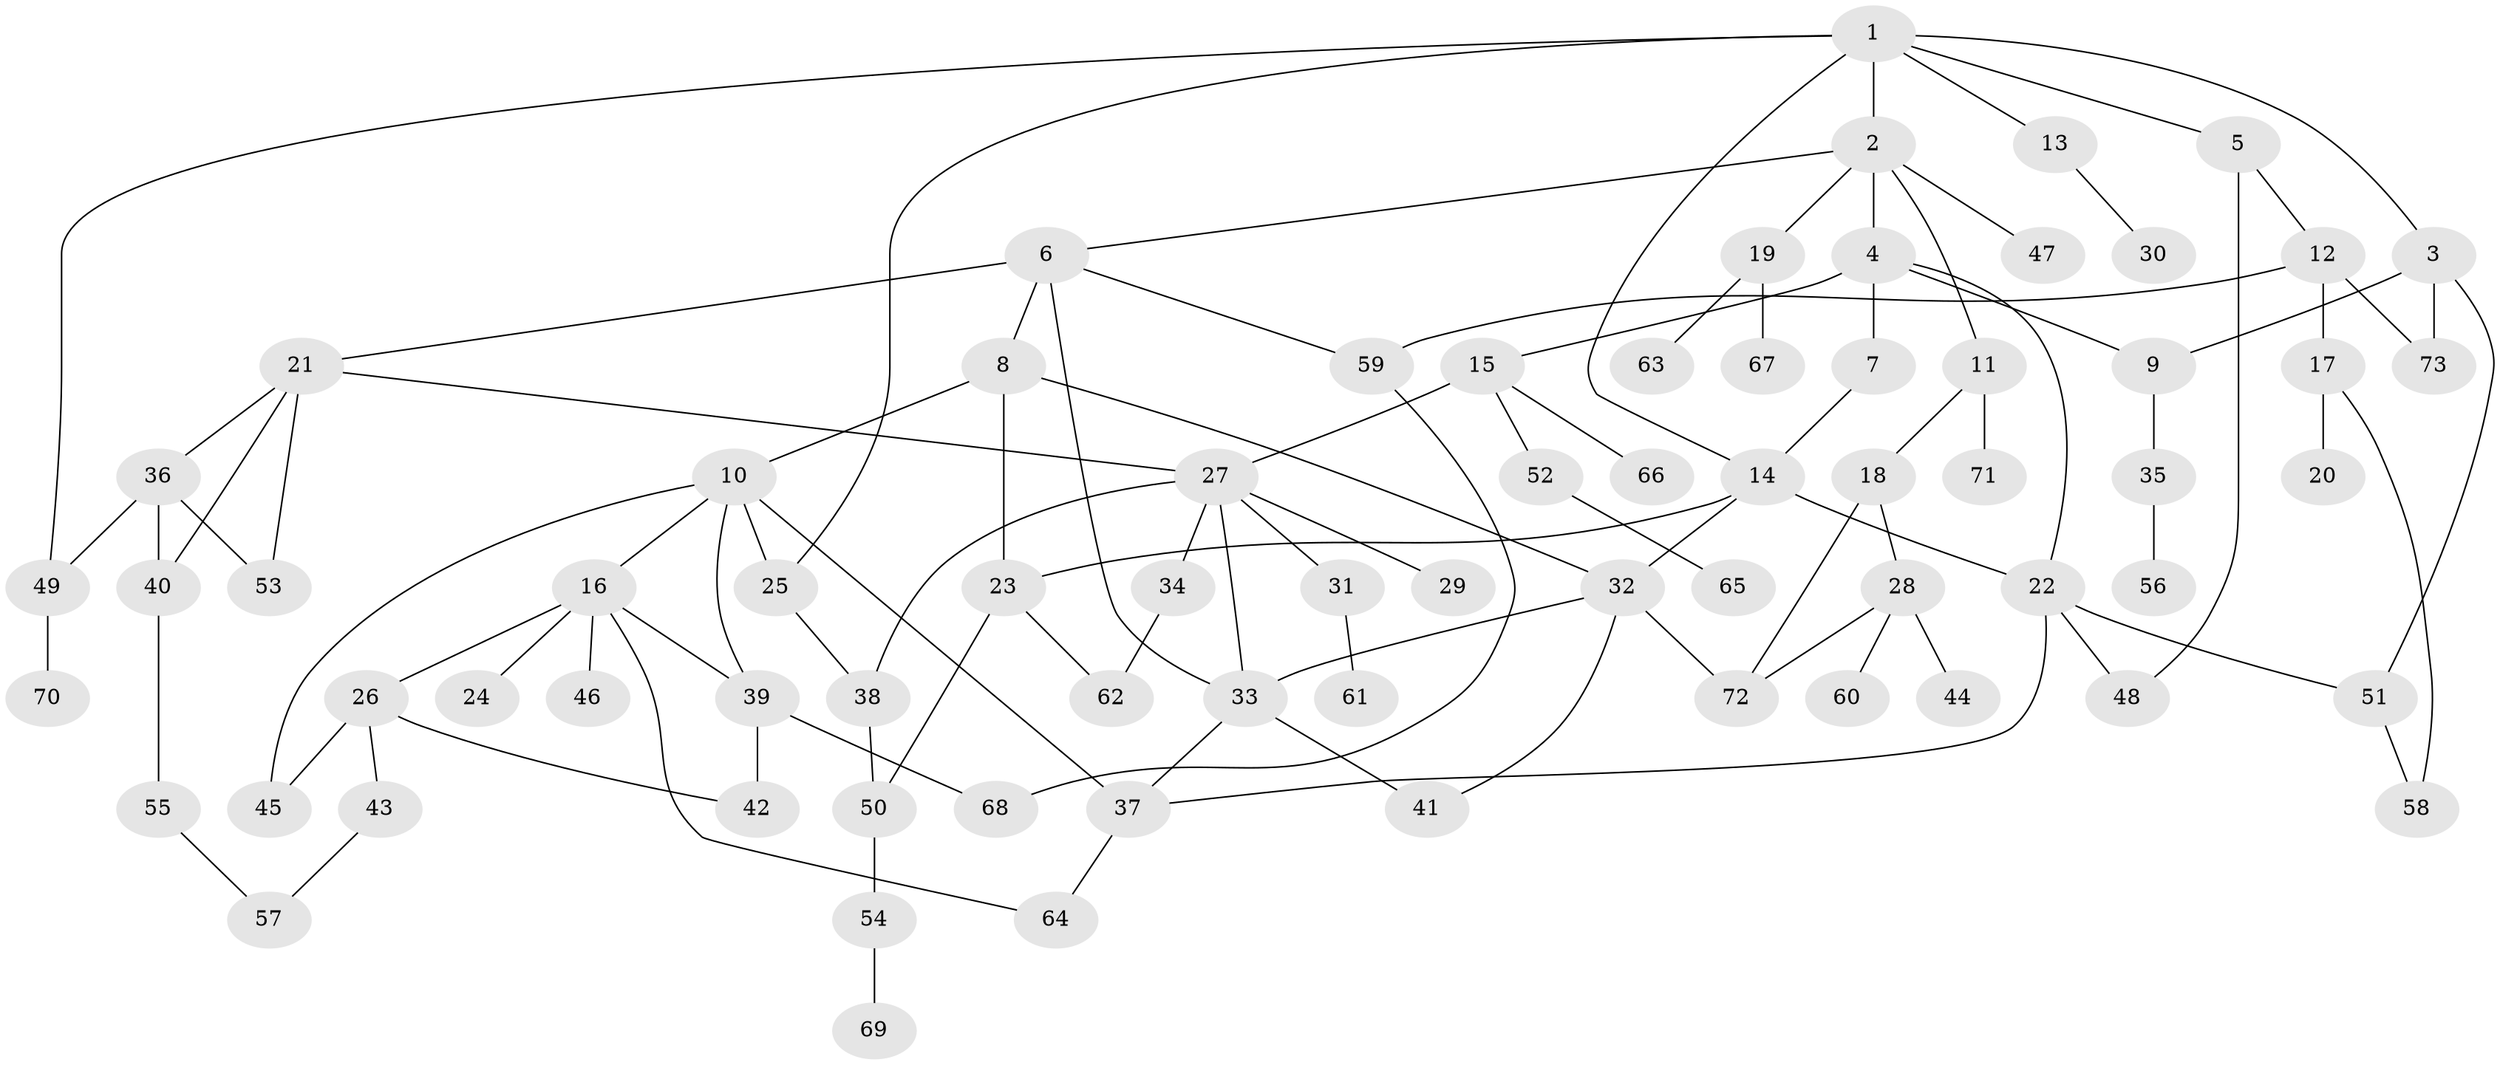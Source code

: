 // original degree distribution, {5: 0.03424657534246575, 7: 0.02054794520547945, 4: 0.136986301369863, 3: 0.136986301369863, 6: 0.0273972602739726, 2: 0.3287671232876712, 1: 0.3150684931506849}
// Generated by graph-tools (version 1.1) at 2025/34/03/09/25 02:34:17]
// undirected, 73 vertices, 103 edges
graph export_dot {
graph [start="1"]
  node [color=gray90,style=filled];
  1;
  2;
  3;
  4;
  5;
  6;
  7;
  8;
  9;
  10;
  11;
  12;
  13;
  14;
  15;
  16;
  17;
  18;
  19;
  20;
  21;
  22;
  23;
  24;
  25;
  26;
  27;
  28;
  29;
  30;
  31;
  32;
  33;
  34;
  35;
  36;
  37;
  38;
  39;
  40;
  41;
  42;
  43;
  44;
  45;
  46;
  47;
  48;
  49;
  50;
  51;
  52;
  53;
  54;
  55;
  56;
  57;
  58;
  59;
  60;
  61;
  62;
  63;
  64;
  65;
  66;
  67;
  68;
  69;
  70;
  71;
  72;
  73;
  1 -- 2 [weight=1.0];
  1 -- 3 [weight=1.0];
  1 -- 5 [weight=1.0];
  1 -- 13 [weight=1.0];
  1 -- 14 [weight=1.0];
  1 -- 25 [weight=1.0];
  1 -- 49 [weight=1.0];
  2 -- 4 [weight=1.0];
  2 -- 6 [weight=1.0];
  2 -- 11 [weight=1.0];
  2 -- 19 [weight=1.0];
  2 -- 47 [weight=1.0];
  3 -- 9 [weight=1.0];
  3 -- 51 [weight=1.0];
  3 -- 73 [weight=1.0];
  4 -- 7 [weight=3.0];
  4 -- 9 [weight=1.0];
  4 -- 15 [weight=1.0];
  4 -- 22 [weight=1.0];
  5 -- 12 [weight=1.0];
  5 -- 48 [weight=1.0];
  6 -- 8 [weight=2.0];
  6 -- 21 [weight=1.0];
  6 -- 33 [weight=1.0];
  6 -- 59 [weight=1.0];
  7 -- 14 [weight=1.0];
  8 -- 10 [weight=1.0];
  8 -- 23 [weight=1.0];
  8 -- 32 [weight=1.0];
  9 -- 35 [weight=1.0];
  10 -- 16 [weight=1.0];
  10 -- 25 [weight=1.0];
  10 -- 37 [weight=1.0];
  10 -- 39 [weight=1.0];
  10 -- 45 [weight=1.0];
  11 -- 18 [weight=1.0];
  11 -- 71 [weight=2.0];
  12 -- 17 [weight=1.0];
  12 -- 59 [weight=1.0];
  12 -- 73 [weight=1.0];
  13 -- 30 [weight=1.0];
  14 -- 22 [weight=1.0];
  14 -- 23 [weight=1.0];
  14 -- 32 [weight=1.0];
  15 -- 27 [weight=1.0];
  15 -- 52 [weight=1.0];
  15 -- 66 [weight=1.0];
  16 -- 24 [weight=1.0];
  16 -- 26 [weight=1.0];
  16 -- 39 [weight=1.0];
  16 -- 46 [weight=1.0];
  16 -- 64 [weight=1.0];
  17 -- 20 [weight=1.0];
  17 -- 58 [weight=1.0];
  18 -- 28 [weight=2.0];
  18 -- 72 [weight=1.0];
  19 -- 63 [weight=1.0];
  19 -- 67 [weight=1.0];
  21 -- 27 [weight=1.0];
  21 -- 36 [weight=1.0];
  21 -- 40 [weight=1.0];
  21 -- 53 [weight=1.0];
  22 -- 37 [weight=1.0];
  22 -- 48 [weight=2.0];
  22 -- 51 [weight=1.0];
  23 -- 50 [weight=1.0];
  23 -- 62 [weight=1.0];
  25 -- 38 [weight=1.0];
  26 -- 42 [weight=1.0];
  26 -- 43 [weight=2.0];
  26 -- 45 [weight=1.0];
  27 -- 29 [weight=1.0];
  27 -- 31 [weight=1.0];
  27 -- 33 [weight=1.0];
  27 -- 34 [weight=2.0];
  27 -- 38 [weight=1.0];
  28 -- 44 [weight=1.0];
  28 -- 60 [weight=2.0];
  28 -- 72 [weight=1.0];
  31 -- 61 [weight=1.0];
  32 -- 33 [weight=1.0];
  32 -- 41 [weight=1.0];
  32 -- 72 [weight=1.0];
  33 -- 37 [weight=1.0];
  33 -- 41 [weight=1.0];
  34 -- 62 [weight=1.0];
  35 -- 56 [weight=1.0];
  36 -- 40 [weight=1.0];
  36 -- 49 [weight=1.0];
  36 -- 53 [weight=1.0];
  37 -- 64 [weight=1.0];
  38 -- 50 [weight=1.0];
  39 -- 42 [weight=1.0];
  39 -- 68 [weight=1.0];
  40 -- 55 [weight=1.0];
  43 -- 57 [weight=1.0];
  49 -- 70 [weight=1.0];
  50 -- 54 [weight=2.0];
  51 -- 58 [weight=1.0];
  52 -- 65 [weight=1.0];
  54 -- 69 [weight=1.0];
  55 -- 57 [weight=1.0];
  59 -- 68 [weight=1.0];
}
